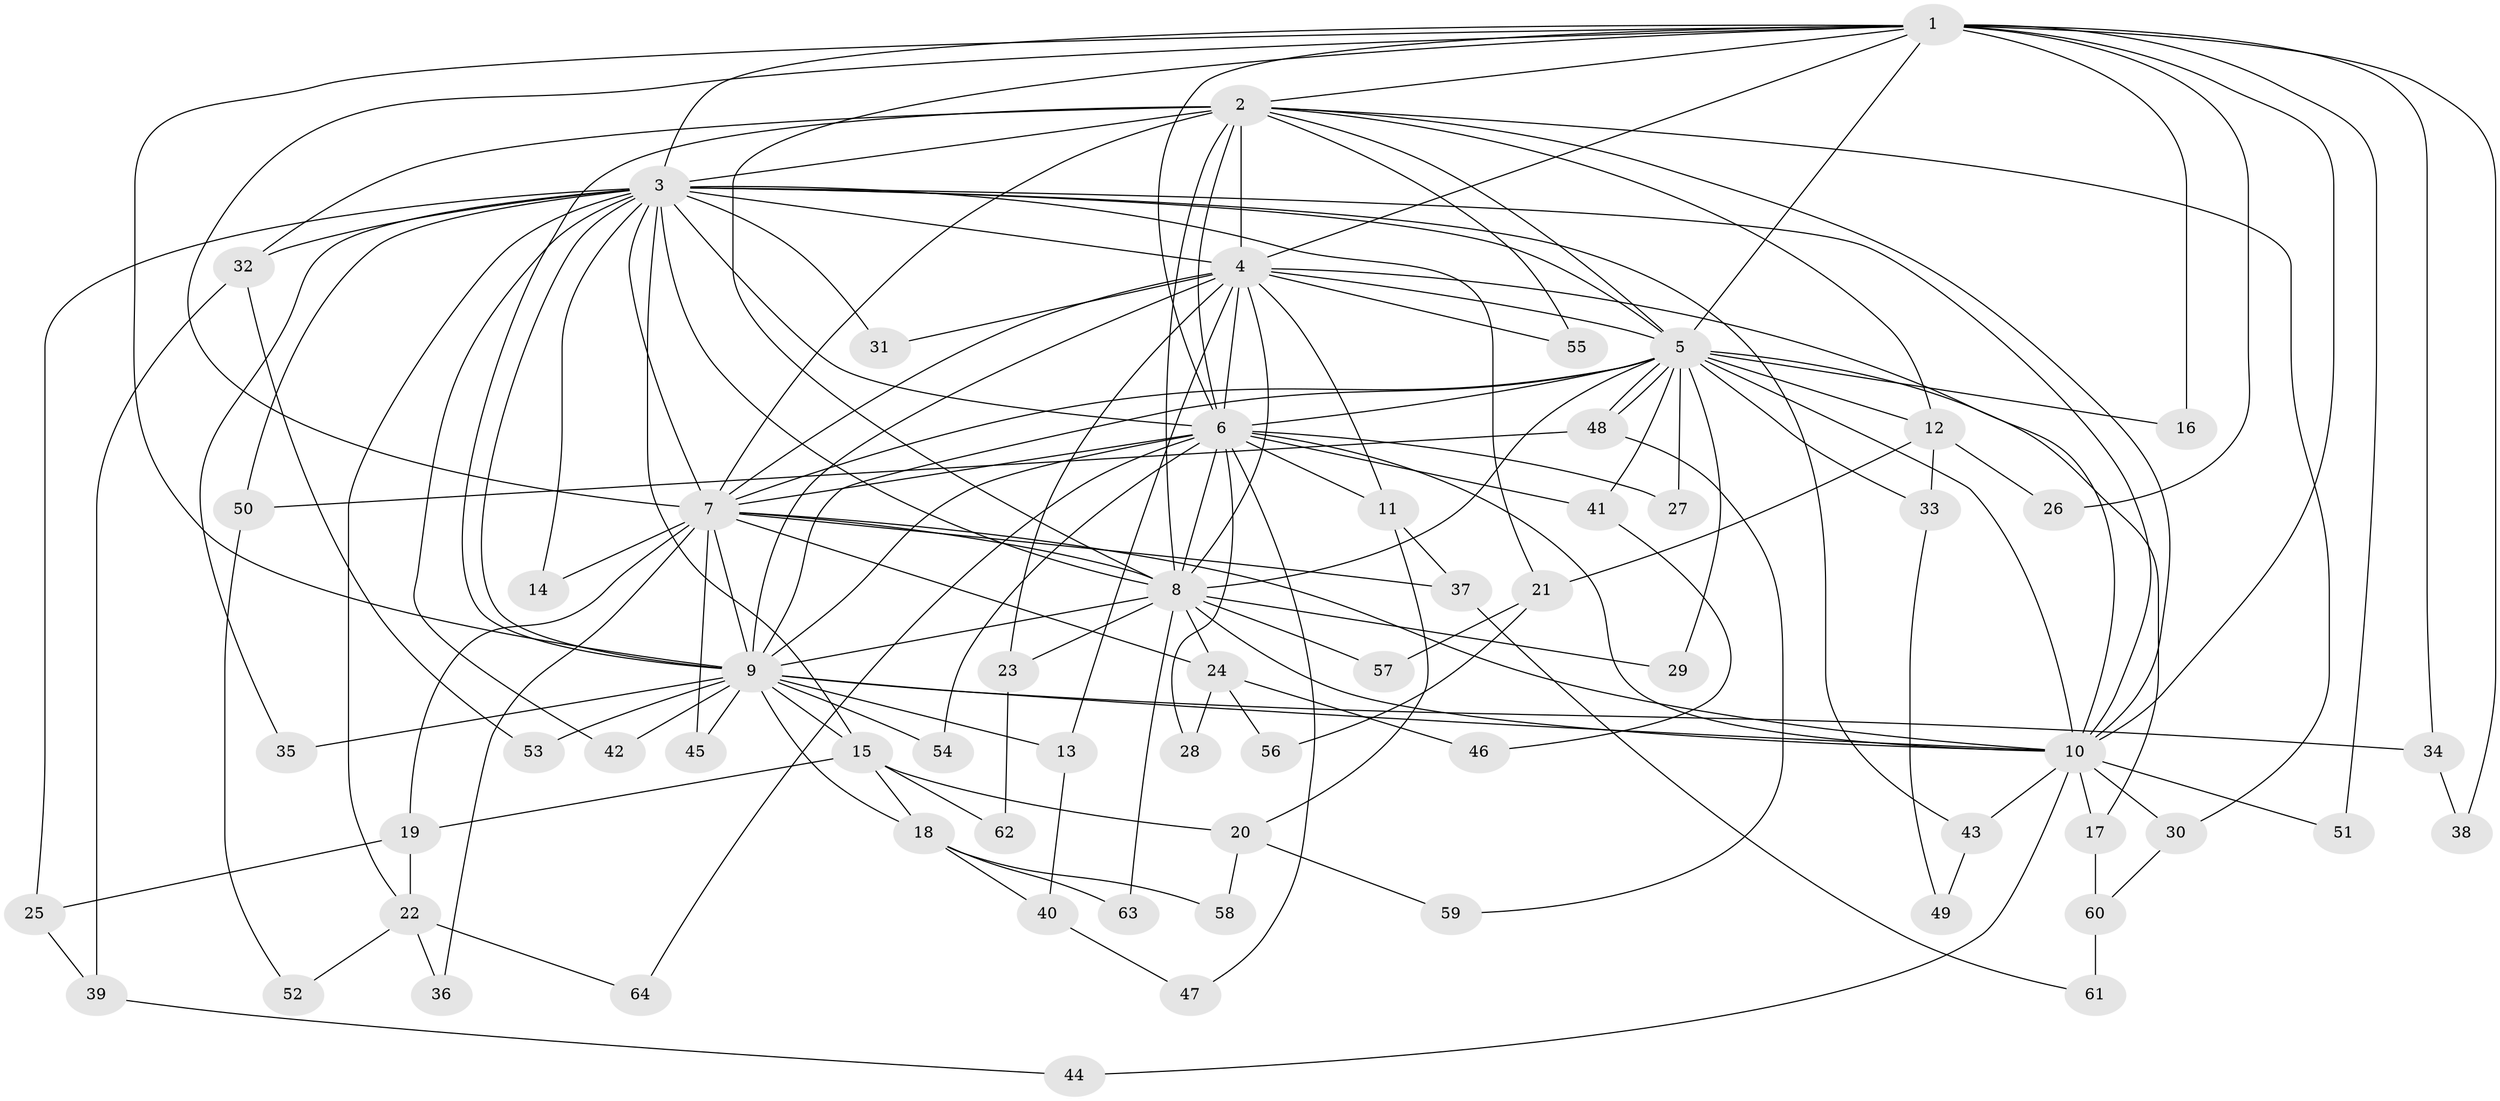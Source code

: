 // Generated by graph-tools (version 1.1) at 2025/34/03/09/25 02:34:47]
// undirected, 64 vertices, 153 edges
graph export_dot {
graph [start="1"]
  node [color=gray90,style=filled];
  1;
  2;
  3;
  4;
  5;
  6;
  7;
  8;
  9;
  10;
  11;
  12;
  13;
  14;
  15;
  16;
  17;
  18;
  19;
  20;
  21;
  22;
  23;
  24;
  25;
  26;
  27;
  28;
  29;
  30;
  31;
  32;
  33;
  34;
  35;
  36;
  37;
  38;
  39;
  40;
  41;
  42;
  43;
  44;
  45;
  46;
  47;
  48;
  49;
  50;
  51;
  52;
  53;
  54;
  55;
  56;
  57;
  58;
  59;
  60;
  61;
  62;
  63;
  64;
  1 -- 2;
  1 -- 3;
  1 -- 4;
  1 -- 5;
  1 -- 6;
  1 -- 7;
  1 -- 8;
  1 -- 9;
  1 -- 10;
  1 -- 16;
  1 -- 26;
  1 -- 34;
  1 -- 38;
  1 -- 51;
  2 -- 3;
  2 -- 4;
  2 -- 5;
  2 -- 6;
  2 -- 7;
  2 -- 8;
  2 -- 9;
  2 -- 10;
  2 -- 12;
  2 -- 30;
  2 -- 32;
  2 -- 55;
  3 -- 4;
  3 -- 5;
  3 -- 6;
  3 -- 7;
  3 -- 8;
  3 -- 9;
  3 -- 10;
  3 -- 14;
  3 -- 15;
  3 -- 21;
  3 -- 22;
  3 -- 25;
  3 -- 31;
  3 -- 32;
  3 -- 35;
  3 -- 42;
  3 -- 43;
  3 -- 50;
  4 -- 5;
  4 -- 6;
  4 -- 7;
  4 -- 8;
  4 -- 9;
  4 -- 10;
  4 -- 11;
  4 -- 13;
  4 -- 23;
  4 -- 31;
  4 -- 55;
  5 -- 6;
  5 -- 7;
  5 -- 8;
  5 -- 9;
  5 -- 10;
  5 -- 12;
  5 -- 16;
  5 -- 17;
  5 -- 27;
  5 -- 29;
  5 -- 33;
  5 -- 41;
  5 -- 48;
  5 -- 48;
  6 -- 7;
  6 -- 8;
  6 -- 9;
  6 -- 10;
  6 -- 11;
  6 -- 27;
  6 -- 28;
  6 -- 41;
  6 -- 47;
  6 -- 54;
  6 -- 64;
  7 -- 8;
  7 -- 9;
  7 -- 10;
  7 -- 14;
  7 -- 19;
  7 -- 24;
  7 -- 36;
  7 -- 37;
  7 -- 45;
  8 -- 9;
  8 -- 10;
  8 -- 23;
  8 -- 24;
  8 -- 29;
  8 -- 57;
  8 -- 63;
  9 -- 10;
  9 -- 13;
  9 -- 15;
  9 -- 18;
  9 -- 34;
  9 -- 35;
  9 -- 42;
  9 -- 45;
  9 -- 53;
  9 -- 54;
  10 -- 17;
  10 -- 30;
  10 -- 43;
  10 -- 44;
  10 -- 51;
  11 -- 20;
  11 -- 37;
  12 -- 21;
  12 -- 26;
  12 -- 33;
  13 -- 40;
  15 -- 18;
  15 -- 19;
  15 -- 20;
  15 -- 62;
  17 -- 60;
  18 -- 40;
  18 -- 58;
  18 -- 63;
  19 -- 22;
  19 -- 25;
  20 -- 58;
  20 -- 59;
  21 -- 56;
  21 -- 57;
  22 -- 36;
  22 -- 52;
  22 -- 64;
  23 -- 62;
  24 -- 28;
  24 -- 46;
  24 -- 56;
  25 -- 39;
  30 -- 60;
  32 -- 39;
  32 -- 53;
  33 -- 49;
  34 -- 38;
  37 -- 61;
  39 -- 44;
  40 -- 47;
  41 -- 46;
  43 -- 49;
  48 -- 50;
  48 -- 59;
  50 -- 52;
  60 -- 61;
}

